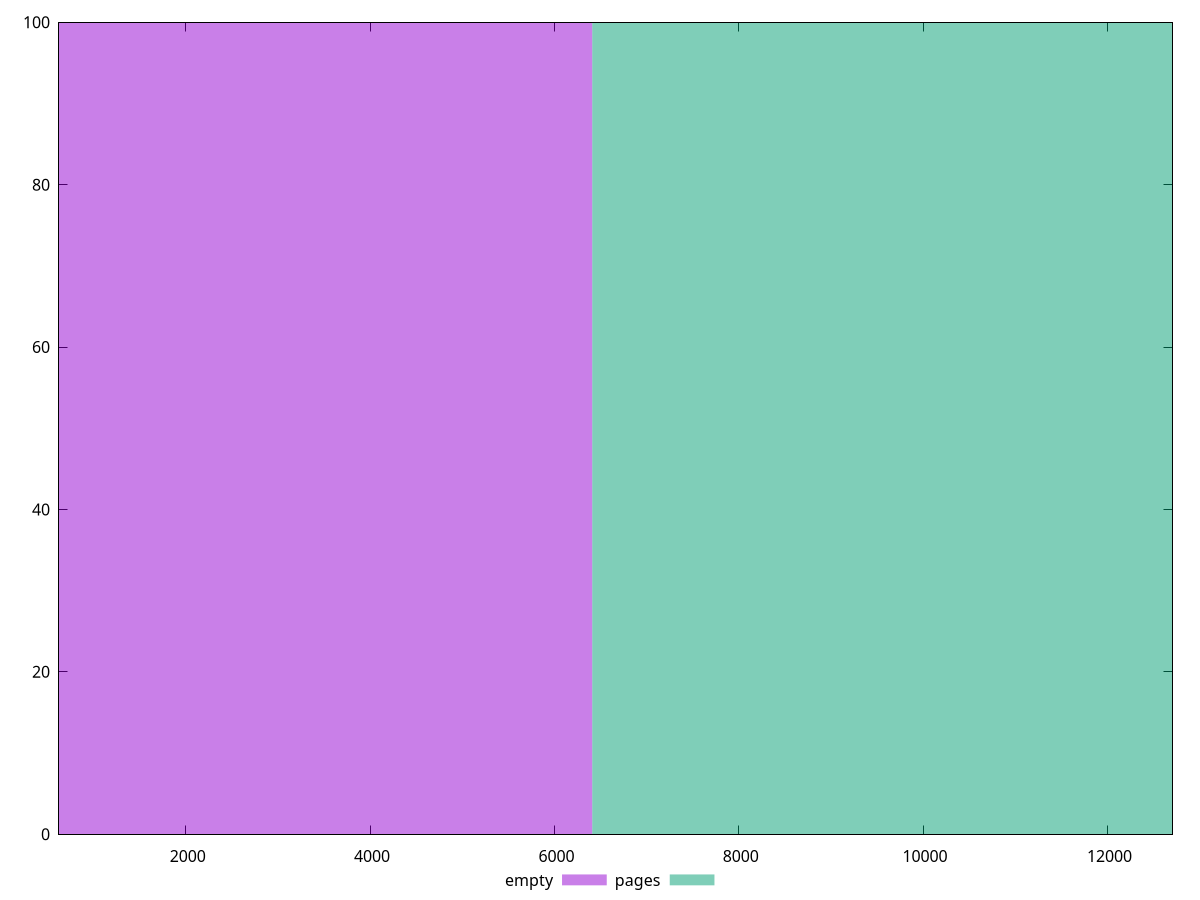 reset

$empty <<EOF
0 100
EOF

$pages <<EOF
12821.626732206258 100
EOF

set key outside below
set boxwidth 12821.626732206258
set xrange [625:12706]
set yrange [0:100]
set style fill transparent solid 0.5 noborder
set terminal svg size 640, 500 enhanced background rgb 'white'
set output "report_00007_2020-12-11T15:55:29.892Z/metrics/comparison/histogram/0_vs_1.svg"

plot $empty title "empty" with boxes, \
     $pages title "pages" with boxes

reset
